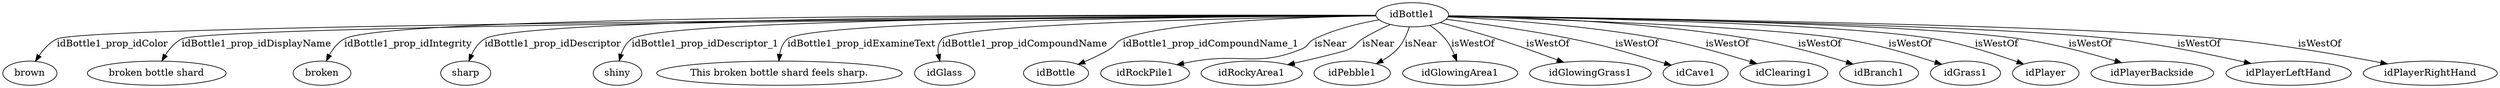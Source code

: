 strict digraph  {
idBottle1;
brown;
"broken bottle shard";
broken;
sharp;
shiny;
"This broken bottle shard feels sharp.";
idGlass;
idBottle;
idRockPile1;
idRockyArea1;
idPebble1;
idGlowingArea1;
idGlowingGrass1;
idCave1;
idClearing1;
idBranch1;
idGrass1;
idPlayer;
idPlayerBackside;
idPlayerLeftHand;
idPlayerRightHand;
idBottle1 -> brown  [label=idBottle1_prop_idColor];
idBottle1 -> "broken bottle shard"  [label=idBottle1_prop_idDisplayName];
idBottle1 -> broken  [label=idBottle1_prop_idIntegrity];
idBottle1 -> sharp  [label=idBottle1_prop_idDescriptor];
idBottle1 -> shiny  [label=idBottle1_prop_idDescriptor_1];
idBottle1 -> "This broken bottle shard feels sharp."  [label=idBottle1_prop_idExamineText];
idBottle1 -> idGlass  [label=idBottle1_prop_idCompoundName];
idBottle1 -> idBottle  [label=idBottle1_prop_idCompoundName_1];
idBottle1 -> idRockPile1  [label=isNear];
idBottle1 -> idRockyArea1  [label=isNear];
idBottle1 -> idPebble1  [label=isNear];
idBottle1 -> idGlowingArea1  [label=isWestOf];
idBottle1 -> idGlowingGrass1  [label=isWestOf];
idBottle1 -> idCave1  [label=isWestOf];
idBottle1 -> idClearing1  [label=isWestOf];
idBottle1 -> idBranch1  [label=isWestOf];
idBottle1 -> idGrass1  [label=isWestOf];
idBottle1 -> idPlayer  [label=isWestOf];
idBottle1 -> idPlayerBackside  [label=isWestOf];
idBottle1 -> idPlayerLeftHand  [label=isWestOf];
idBottle1 -> idPlayerRightHand  [label=isWestOf];
}
